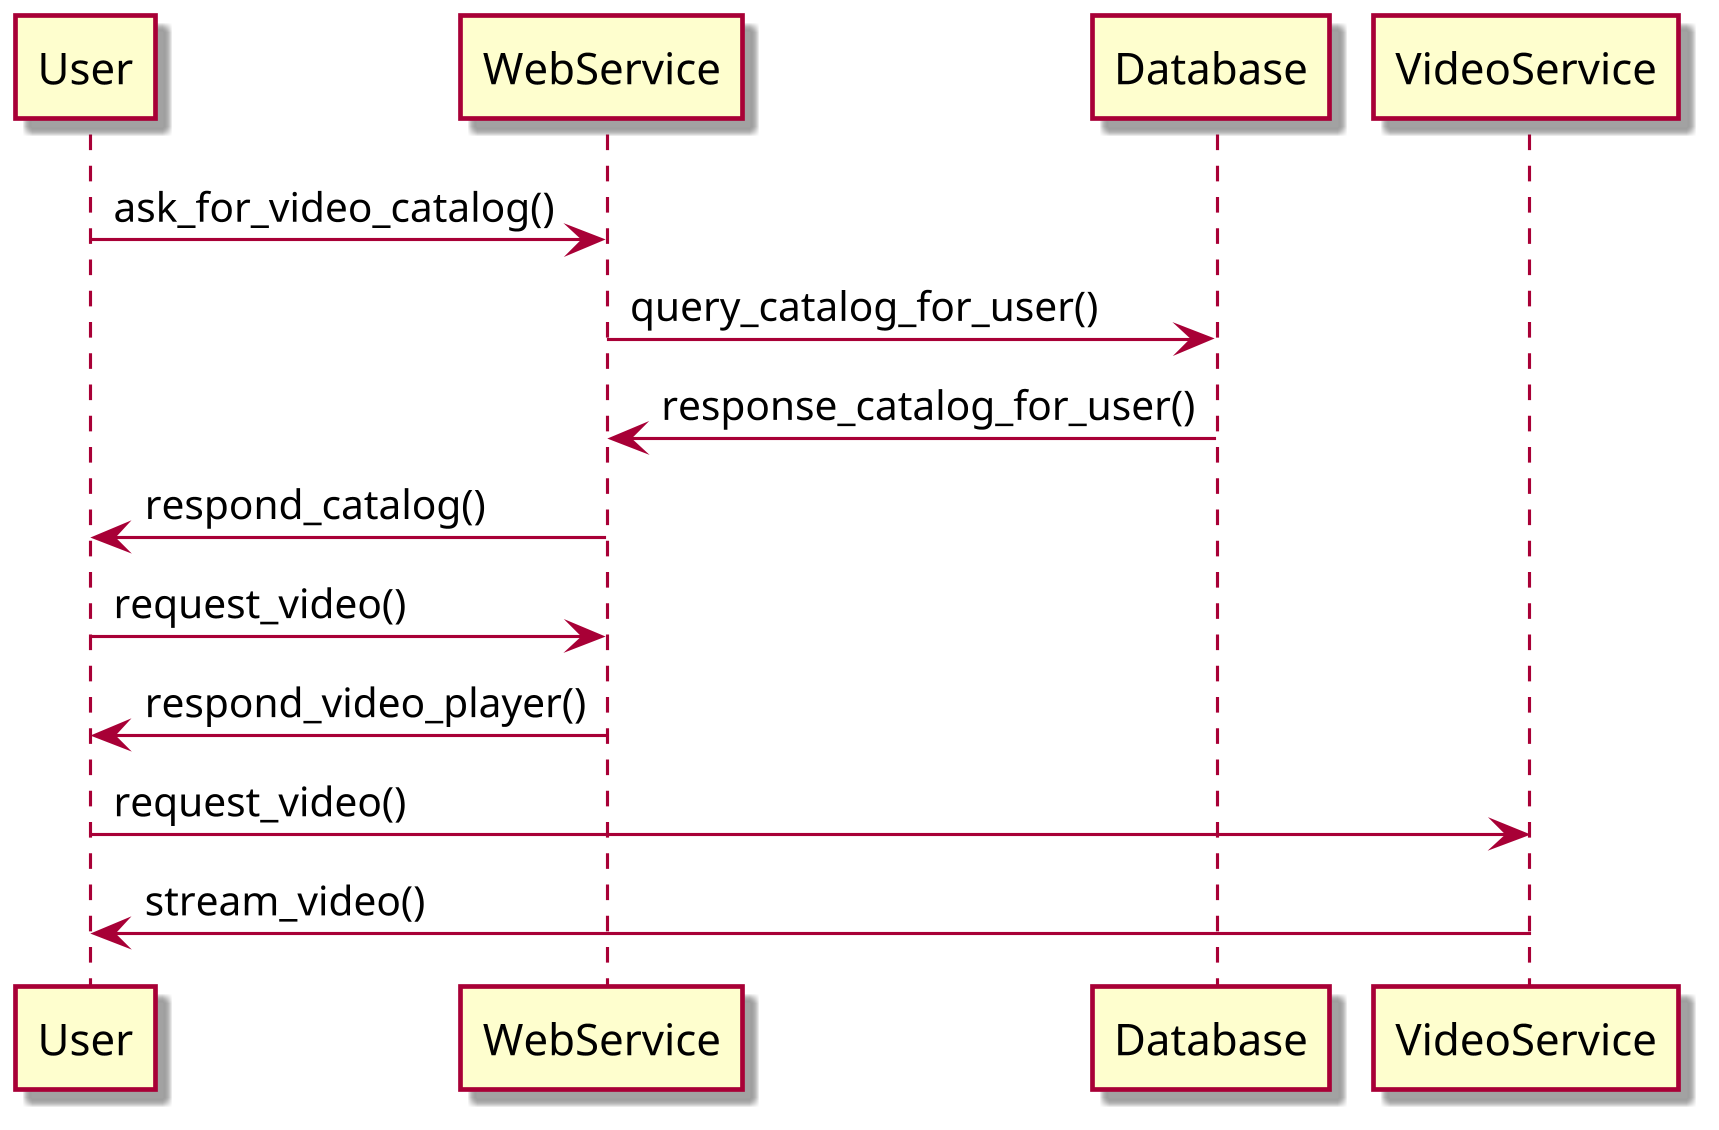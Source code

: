 ```plantuml
@startuml
skin rose
skinparam dpi 300
User -> WebService : ask_for_video_catalog()
WebService -> Database : query_catalog_for_user()
Database -> WebService : response_catalog_for_user()
WebService -> User: respond_catalog()
User -> WebService : request_video()
WebService -> User : respond_video_player()
User -> VideoService : request_video()
VideoService -> User :stream_video()
@enduml
```
